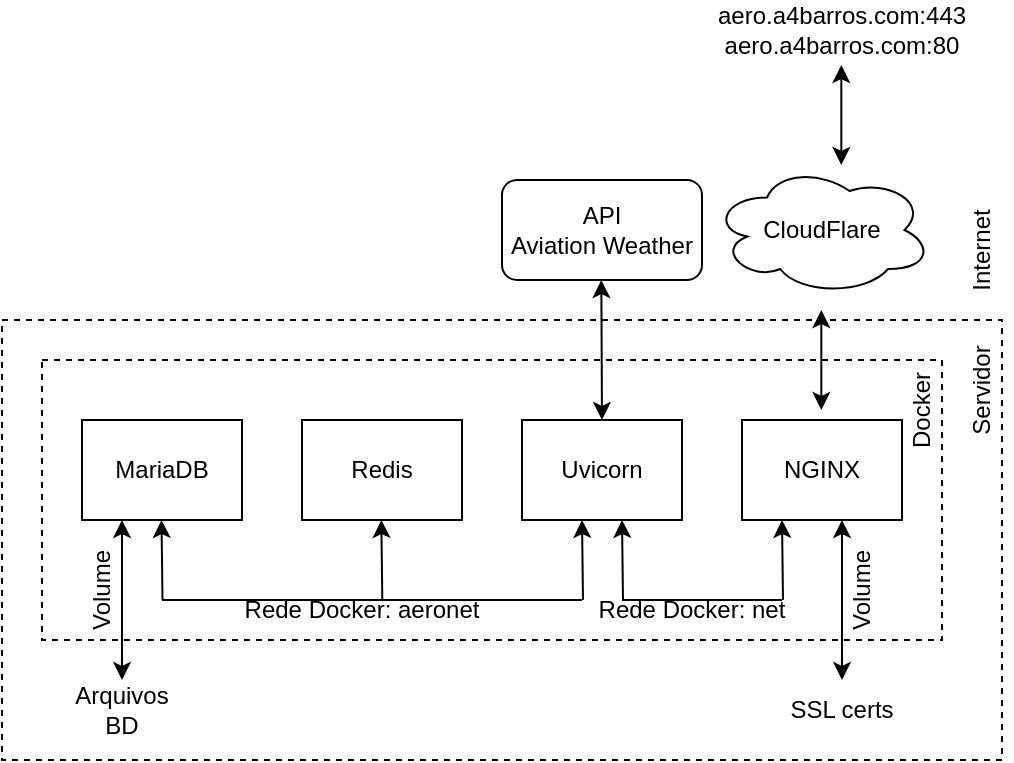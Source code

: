 <mxfile version="24.7.16">
  <diagram name="Page-1" id="ORqxp_lenFISklWIgD1Z">
    <mxGraphModel dx="1396" dy="533" grid="1" gridSize="10" guides="1" tooltips="1" connect="1" arrows="1" fold="1" page="1" pageScale="1" pageWidth="850" pageHeight="1100" math="0" shadow="0">
      <root>
        <mxCell id="0" />
        <mxCell id="1" parent="0" />
        <mxCell id="3Matm0RwL3E6TrKxdb5C-25" value="" style="rounded=0;whiteSpace=wrap;html=1;dashed=1;" vertex="1" parent="1">
          <mxGeometry x="-570" y="210" width="500" height="220" as="geometry" />
        </mxCell>
        <mxCell id="3Matm0RwL3E6TrKxdb5C-24" value="" style="rounded=0;whiteSpace=wrap;html=1;dashed=1;" vertex="1" parent="1">
          <mxGeometry x="-550" y="230" width="450" height="140" as="geometry" />
        </mxCell>
        <mxCell id="3Matm0RwL3E6TrKxdb5C-1" value="NGINX" style="rounded=0;whiteSpace=wrap;html=1;" vertex="1" parent="1">
          <mxGeometry x="-200" y="260" width="80" height="50" as="geometry" />
        </mxCell>
        <mxCell id="3Matm0RwL3E6TrKxdb5C-2" value="&lt;div&gt;Uvicorn&lt;/div&gt;" style="rounded=0;whiteSpace=wrap;html=1;" vertex="1" parent="1">
          <mxGeometry x="-310" y="260" width="80" height="50" as="geometry" />
        </mxCell>
        <mxCell id="3Matm0RwL3E6TrKxdb5C-3" value="Redis" style="rounded=0;whiteSpace=wrap;html=1;" vertex="1" parent="1">
          <mxGeometry x="-420" y="260" width="80" height="50" as="geometry" />
        </mxCell>
        <mxCell id="3Matm0RwL3E6TrKxdb5C-4" value="MariaDB" style="rounded=0;whiteSpace=wrap;html=1;" vertex="1" parent="1">
          <mxGeometry x="-530" y="260" width="80" height="50" as="geometry" />
        </mxCell>
        <mxCell id="3Matm0RwL3E6TrKxdb5C-9" value="" style="endArrow=classic;html=1;rounded=0;" edge="1" parent="1">
          <mxGeometry width="50" height="50" relative="1" as="geometry">
            <mxPoint x="-489.75" y="350" as="sourcePoint" />
            <mxPoint x="-490.25" y="310" as="targetPoint" />
          </mxGeometry>
        </mxCell>
        <mxCell id="3Matm0RwL3E6TrKxdb5C-10" value="" style="endArrow=none;html=1;rounded=0;" edge="1" parent="1">
          <mxGeometry width="50" height="50" relative="1" as="geometry">
            <mxPoint x="-490" y="350" as="sourcePoint" />
            <mxPoint x="-280" y="350" as="targetPoint" />
          </mxGeometry>
        </mxCell>
        <mxCell id="3Matm0RwL3E6TrKxdb5C-11" value="" style="endArrow=classic;html=1;rounded=0;" edge="1" parent="1">
          <mxGeometry width="50" height="50" relative="1" as="geometry">
            <mxPoint x="-379.84" y="350" as="sourcePoint" />
            <mxPoint x="-380.34" y="310" as="targetPoint" />
          </mxGeometry>
        </mxCell>
        <mxCell id="3Matm0RwL3E6TrKxdb5C-13" value="" style="endArrow=classic;html=1;rounded=0;" edge="1" parent="1">
          <mxGeometry width="50" height="50" relative="1" as="geometry">
            <mxPoint x="-279.5" y="350" as="sourcePoint" />
            <mxPoint x="-280" y="310" as="targetPoint" />
          </mxGeometry>
        </mxCell>
        <mxCell id="3Matm0RwL3E6TrKxdb5C-14" value="" style="endArrow=classic;startArrow=classic;html=1;rounded=0;exitX=0.5;exitY=0;exitDx=0;exitDy=0;" edge="1" parent="1" source="3Matm0RwL3E6TrKxdb5C-17">
          <mxGeometry width="50" height="50" relative="1" as="geometry">
            <mxPoint x="-510" y="400" as="sourcePoint" />
            <mxPoint x="-510" y="310" as="targetPoint" />
          </mxGeometry>
        </mxCell>
        <mxCell id="3Matm0RwL3E6TrKxdb5C-15" value="" style="endArrow=classic;startArrow=classic;html=1;rounded=0;exitX=0.5;exitY=0;exitDx=0;exitDy=0;" edge="1" parent="1" source="3Matm0RwL3E6TrKxdb5C-16">
          <mxGeometry width="50" height="50" relative="1" as="geometry">
            <mxPoint x="-150" y="390" as="sourcePoint" />
            <mxPoint x="-150" y="310" as="targetPoint" />
          </mxGeometry>
        </mxCell>
        <mxCell id="3Matm0RwL3E6TrKxdb5C-16" value="SSL certs" style="text;html=1;align=center;verticalAlign=middle;whiteSpace=wrap;rounded=0;" vertex="1" parent="1">
          <mxGeometry x="-180" y="390" width="60" height="30" as="geometry" />
        </mxCell>
        <mxCell id="3Matm0RwL3E6TrKxdb5C-17" value="Arquivos BD" style="text;html=1;align=center;verticalAlign=middle;whiteSpace=wrap;rounded=0;" vertex="1" parent="1">
          <mxGeometry x="-540" y="390" width="60" height="30" as="geometry" />
        </mxCell>
        <mxCell id="3Matm0RwL3E6TrKxdb5C-18" value="&lt;div&gt;API&lt;/div&gt;&lt;div&gt;Aviation Weather&lt;br&gt;&lt;/div&gt;" style="rounded=1;whiteSpace=wrap;html=1;" vertex="1" parent="1">
          <mxGeometry x="-320" y="140" width="100" height="50" as="geometry" />
        </mxCell>
        <mxCell id="3Matm0RwL3E6TrKxdb5C-19" value="" style="endArrow=classic;startArrow=classic;html=1;rounded=0;exitX=0.5;exitY=0;exitDx=0;exitDy=0;" edge="1" parent="1" source="3Matm0RwL3E6TrKxdb5C-2">
          <mxGeometry width="50" height="50" relative="1" as="geometry">
            <mxPoint x="-270" y="220" as="sourcePoint" />
            <mxPoint x="-270.34" y="190" as="targetPoint" />
          </mxGeometry>
        </mxCell>
        <mxCell id="3Matm0RwL3E6TrKxdb5C-20" value="" style="endArrow=none;html=1;rounded=0;" edge="1" parent="1">
          <mxGeometry width="50" height="50" relative="1" as="geometry">
            <mxPoint x="-260" y="350" as="sourcePoint" />
            <mxPoint x="-180" y="350" as="targetPoint" />
          </mxGeometry>
        </mxCell>
        <mxCell id="3Matm0RwL3E6TrKxdb5C-21" value="" style="endArrow=classic;html=1;rounded=0;" edge="1" parent="1">
          <mxGeometry width="50" height="50" relative="1" as="geometry">
            <mxPoint x="-259.5" y="350" as="sourcePoint" />
            <mxPoint x="-260" y="310" as="targetPoint" />
          </mxGeometry>
        </mxCell>
        <mxCell id="3Matm0RwL3E6TrKxdb5C-22" value="" style="endArrow=classic;html=1;rounded=0;" edge="1" parent="1">
          <mxGeometry width="50" height="50" relative="1" as="geometry">
            <mxPoint x="-179.5" y="350" as="sourcePoint" />
            <mxPoint x="-180" y="310" as="targetPoint" />
          </mxGeometry>
        </mxCell>
        <mxCell id="3Matm0RwL3E6TrKxdb5C-28" value="Servidor" style="text;html=1;align=center;verticalAlign=middle;whiteSpace=wrap;rounded=0;rotation=-90;" vertex="1" parent="1">
          <mxGeometry x="-110" y="230" width="60" height="30" as="geometry" />
        </mxCell>
        <mxCell id="3Matm0RwL3E6TrKxdb5C-29" value="Docker" style="text;html=1;align=center;verticalAlign=middle;whiteSpace=wrap;rounded=0;rotation=-90;" vertex="1" parent="1">
          <mxGeometry x="-140" y="240" width="60" height="30" as="geometry" />
        </mxCell>
        <mxCell id="3Matm0RwL3E6TrKxdb5C-30" value="Internet" style="text;html=1;align=center;verticalAlign=middle;whiteSpace=wrap;rounded=0;rotation=-90;" vertex="1" parent="1">
          <mxGeometry x="-110" y="160" width="60" height="30" as="geometry" />
        </mxCell>
        <mxCell id="3Matm0RwL3E6TrKxdb5C-33" value="&lt;div&gt;aero.a4barros.com:443&lt;/div&gt;&lt;div&gt;aero.a4barros.com:80&lt;br&gt;&lt;/div&gt;" style="text;html=1;align=center;verticalAlign=middle;whiteSpace=wrap;rounded=0;" vertex="1" parent="1">
          <mxGeometry x="-180" y="50" width="60" height="30" as="geometry" />
        </mxCell>
        <mxCell id="3Matm0RwL3E6TrKxdb5C-34" value="CloudFlare" style="ellipse;shape=cloud;whiteSpace=wrap;html=1;" vertex="1" parent="1">
          <mxGeometry x="-215" y="132.5" width="110" height="65" as="geometry" />
        </mxCell>
        <mxCell id="3Matm0RwL3E6TrKxdb5C-35" value="" style="endArrow=classic;startArrow=classic;html=1;rounded=0;" edge="1" parent="1">
          <mxGeometry width="50" height="50" relative="1" as="geometry">
            <mxPoint x="-150.34" y="132.5" as="sourcePoint" />
            <mxPoint x="-150.34" y="82.5" as="targetPoint" />
          </mxGeometry>
        </mxCell>
        <mxCell id="3Matm0RwL3E6TrKxdb5C-36" value="" style="endArrow=classic;startArrow=classic;html=1;rounded=0;" edge="1" parent="1">
          <mxGeometry width="50" height="50" relative="1" as="geometry">
            <mxPoint x="-160.34" y="255" as="sourcePoint" />
            <mxPoint x="-160.34" y="205" as="targetPoint" />
          </mxGeometry>
        </mxCell>
        <mxCell id="3Matm0RwL3E6TrKxdb5C-37" value="Rede Docker: aeronet" style="text;html=1;align=center;verticalAlign=middle;whiteSpace=wrap;rounded=0;" vertex="1" parent="1">
          <mxGeometry x="-480" y="340" width="180" height="30" as="geometry" />
        </mxCell>
        <mxCell id="3Matm0RwL3E6TrKxdb5C-39" value="Rede Docker: net" style="text;html=1;align=center;verticalAlign=middle;whiteSpace=wrap;rounded=0;" vertex="1" parent="1">
          <mxGeometry x="-280" y="340" width="110" height="30" as="geometry" />
        </mxCell>
        <mxCell id="3Matm0RwL3E6TrKxdb5C-41" value="Volume" style="text;html=1;align=center;verticalAlign=middle;whiteSpace=wrap;rounded=0;rotation=-90;" vertex="1" parent="1">
          <mxGeometry x="-550" y="330" width="60" height="30" as="geometry" />
        </mxCell>
        <mxCell id="3Matm0RwL3E6TrKxdb5C-42" value="Volume" style="text;html=1;align=center;verticalAlign=middle;whiteSpace=wrap;rounded=0;rotation=-90;" vertex="1" parent="1">
          <mxGeometry x="-170" y="330" width="60" height="30" as="geometry" />
        </mxCell>
      </root>
    </mxGraphModel>
  </diagram>
</mxfile>
